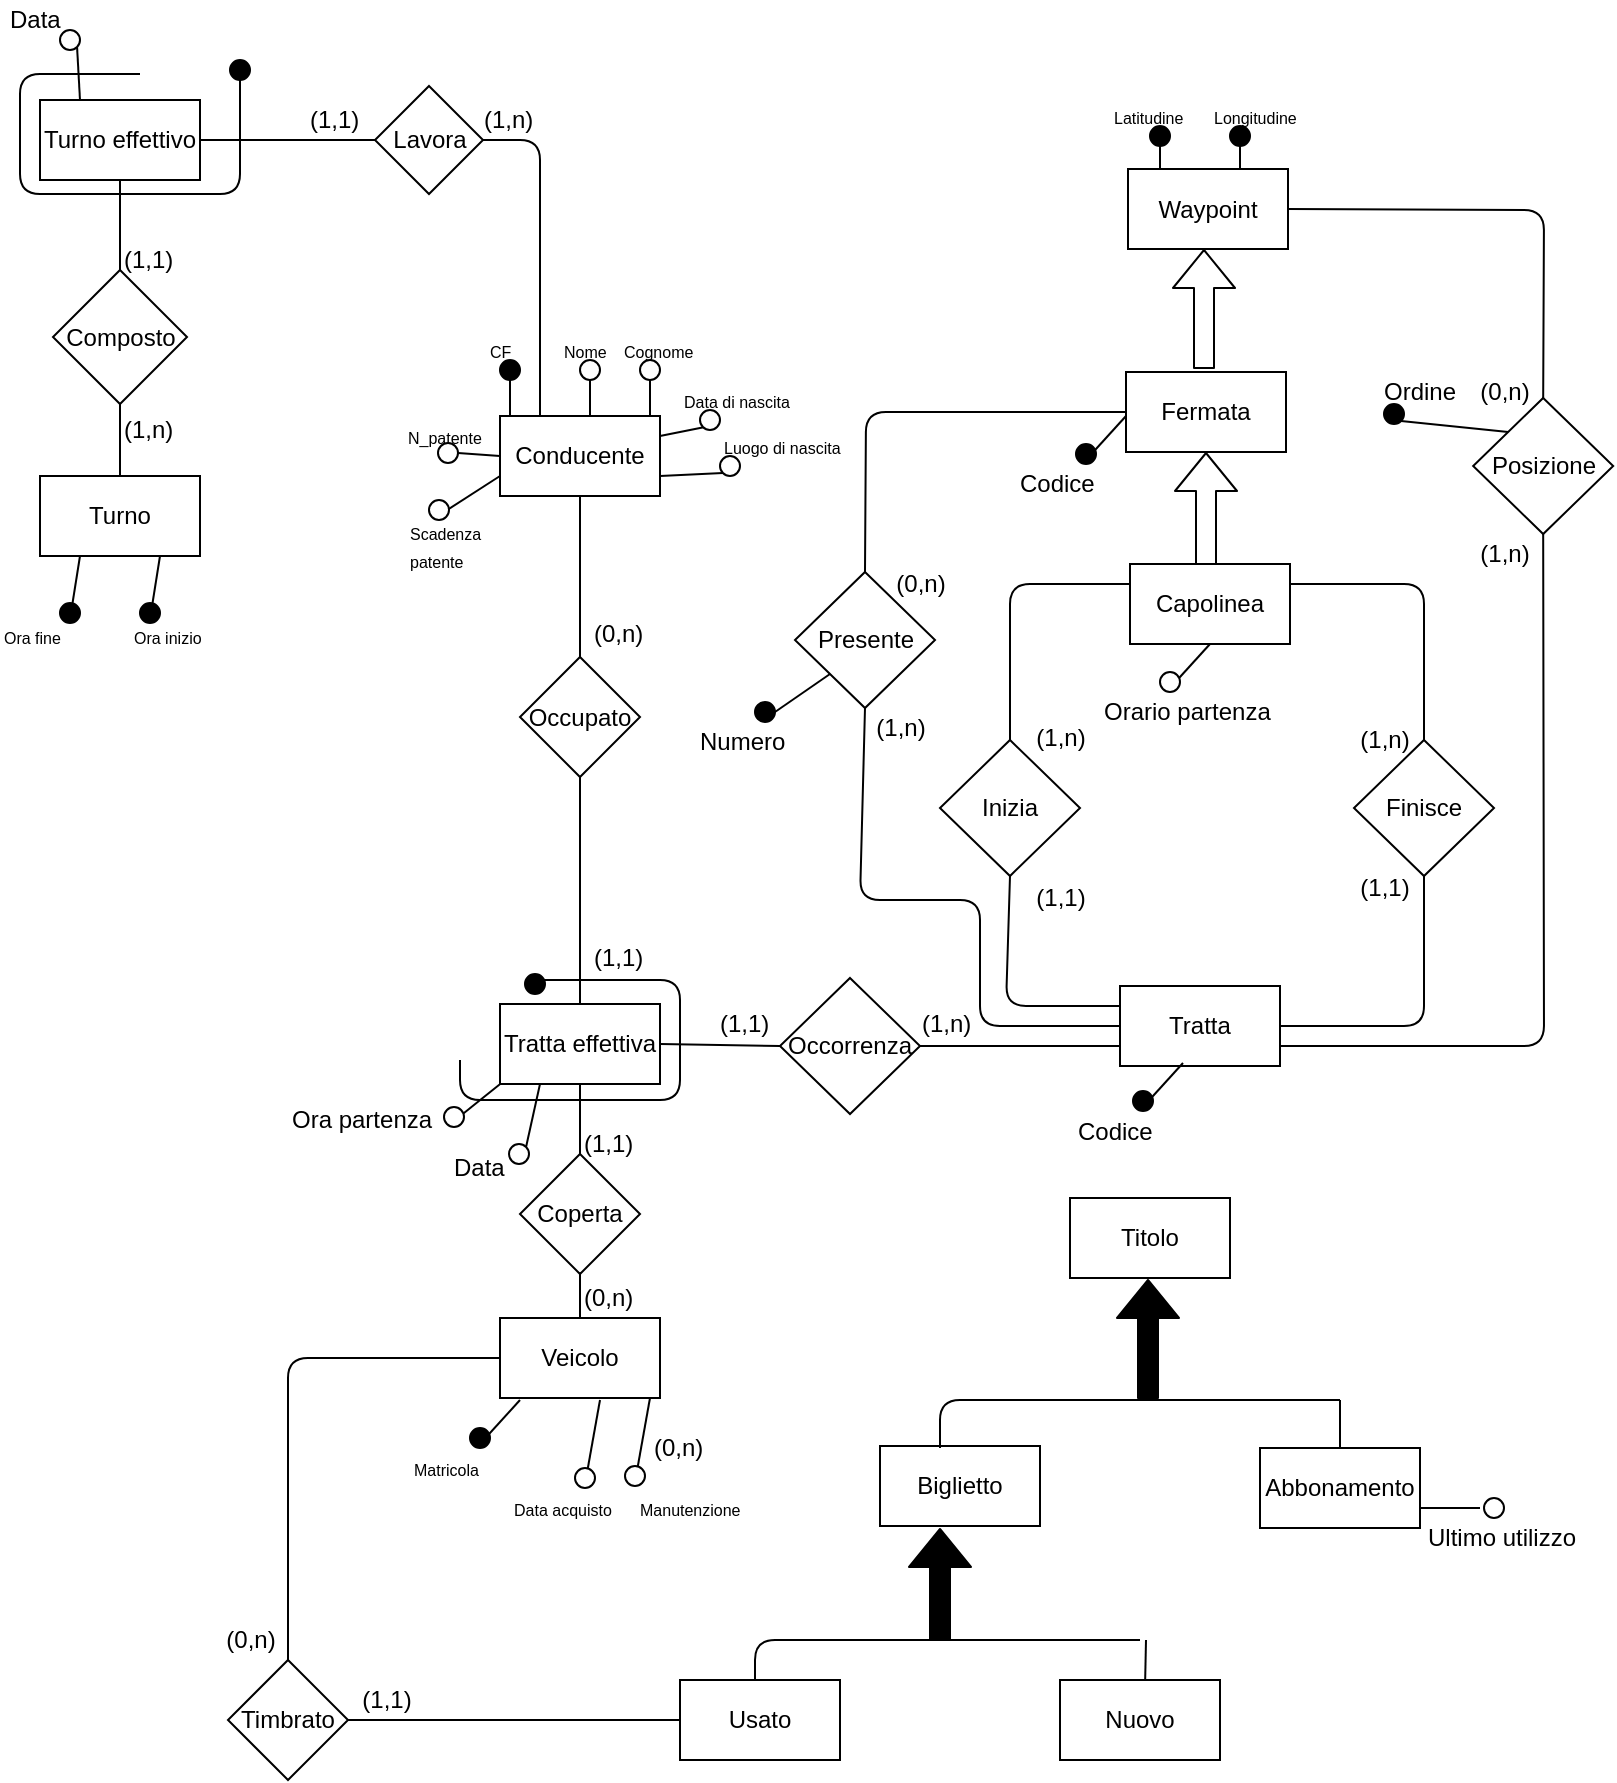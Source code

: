 <mxfile version="12.5.1"><diagram id="0vi9SnSfnyYWWIwb7_4S" name="Page-1"><mxGraphModel dx="824" dy="915" grid="1" gridSize="10" guides="1" tooltips="1" connect="1" arrows="1" fold="1" page="1" pageScale="1" pageWidth="827" pageHeight="1169" math="0" shadow="0"><root><mxCell id="0"/><mxCell id="1" parent="0"/><mxCell id="CrjioYXauiffwEOKOT3O-89" value="Occupato" style="rhombus;whiteSpace=wrap;html=1;" parent="1" vertex="1"><mxGeometry x="280" y="448.5" width="60" height="60" as="geometry"/></mxCell><mxCell id="CrjioYXauiffwEOKOT3O-91" value="" style="endArrow=none;html=1;fillColor=#000000;entryX=0.5;entryY=1;entryDx=0;entryDy=0;" parent="1" target="CrjioYXauiffwEOKOT3O-89" edge="1"><mxGeometry width="50" height="50" relative="1" as="geometry"><mxPoint x="310" y="622" as="sourcePoint"/><mxPoint x="310" y="592" as="targetPoint"/></mxGeometry></mxCell><mxCell id="CrjioYXauiffwEOKOT3O-93" value="(1,1)" style="text;html=1;resizable=0;points=[];autosize=1;align=left;verticalAlign=top;spacingTop=-4;" parent="1" vertex="1"><mxGeometry x="315" y="589" width="40" height="20" as="geometry"/></mxCell><mxCell id="CrjioYXauiffwEOKOT3O-9" value="" style="shape=flexArrow;endArrow=classic;html=1;entryX=0.5;entryY=1;entryDx=0;entryDy=0;fillColor=#FFFFFF;" parent="1" edge="1"><mxGeometry width="50" height="50" relative="1" as="geometry"><mxPoint x="623" y="406" as="sourcePoint"/><mxPoint x="623" y="346" as="targetPoint"/></mxGeometry></mxCell><mxCell id="CrjioYXauiffwEOKOT3O-29" value="Tratta" style="rounded=0;whiteSpace=wrap;html=1;" parent="1" vertex="1"><mxGeometry x="580" y="613" width="80" height="40" as="geometry"/></mxCell><mxCell id="CrjioYXauiffwEOKOT3O-33" value="" style="endArrow=none;html=1;fillColor=#000000;exitX=0.25;exitY=0;exitDx=0;exitDy=0;" parent="1" edge="1"><mxGeometry width="50" height="50" relative="1" as="geometry"><mxPoint x="600" y="211" as="sourcePoint"/><mxPoint x="600" y="191" as="targetPoint"/></mxGeometry></mxCell><mxCell id="CrjioYXauiffwEOKOT3O-17" value="Fermata" style="rounded=0;whiteSpace=wrap;html=1;" parent="1" vertex="1"><mxGeometry x="583" y="306" width="80" height="40" as="geometry"/></mxCell><mxCell id="CrjioYXauiffwEOKOT3O-36" value="" style="endArrow=none;html=1;fillColor=#000000;exitX=0.75;exitY=0;exitDx=0;exitDy=0;" parent="1" edge="1"><mxGeometry width="50" height="50" relative="1" as="geometry"><mxPoint x="640" y="211" as="sourcePoint"/><mxPoint x="640" y="191" as="targetPoint"/></mxGeometry></mxCell><mxCell id="CrjioYXauiffwEOKOT3O-37" value="&lt;font style=&quot;font-size: 8px&quot;&gt;Latitudine&lt;/font&gt;" style="text;html=1;resizable=0;points=[];autosize=1;align=left;verticalAlign=top;spacingTop=-4;" parent="1" vertex="1"><mxGeometry x="575" y="168" width="50" height="20" as="geometry"/></mxCell><mxCell id="CrjioYXauiffwEOKOT3O-38" value="" style="ellipse;whiteSpace=wrap;html=1;aspect=fixed;fillColor=#000000;" parent="1" vertex="1"><mxGeometry x="595" y="183" width="10" height="10" as="geometry"/></mxCell><mxCell id="CrjioYXauiffwEOKOT3O-42" value="&lt;font style=&quot;font-size: 8px&quot;&gt;Longitudine&lt;/font&gt;" style="text;html=1;resizable=0;points=[];autosize=1;align=left;verticalAlign=top;spacingTop=-4;" parent="1" vertex="1"><mxGeometry x="625" y="168" width="50" height="20" as="geometry"/></mxCell><mxCell id="CrjioYXauiffwEOKOT3O-43" value="" style="ellipse;whiteSpace=wrap;html=1;aspect=fixed;fillColor=#000000;" parent="1" vertex="1"><mxGeometry x="635" y="183" width="10" height="10" as="geometry"/></mxCell><mxCell id="CrjioYXauiffwEOKOT3O-74" value="Waypoint" style="rounded=0;whiteSpace=wrap;html=1;" parent="1" vertex="1"><mxGeometry x="584" y="204.5" width="80" height="40" as="geometry"/></mxCell><mxCell id="CrjioYXauiffwEOKOT3O-76" value="" style="endArrow=none;html=1;fillColor=#000000;entryX=0;entryY=0.75;entryDx=0;entryDy=0;exitX=1;exitY=0.5;exitDx=0;exitDy=0;" parent="1" source="CrjioYXauiffwEOKOT3O-77" target="CrjioYXauiffwEOKOT3O-29" edge="1"><mxGeometry width="50" height="50" relative="1" as="geometry"><mxPoint x="450" y="643" as="sourcePoint"/><mxPoint x="510" y="830" as="targetPoint"/></mxGeometry></mxCell><mxCell id="CrjioYXauiffwEOKOT3O-77" value="Occorrenza" style="rhombus;whiteSpace=wrap;html=1;" parent="1" vertex="1"><mxGeometry x="410" y="609" width="70" height="68" as="geometry"/></mxCell><mxCell id="CrjioYXauiffwEOKOT3O-78" value="Tratta effettiva" style="rounded=0;whiteSpace=wrap;html=1;" parent="1" vertex="1"><mxGeometry x="270" y="622" width="80" height="40" as="geometry"/></mxCell><mxCell id="CrjioYXauiffwEOKOT3O-80" value="" style="endArrow=none;html=1;fillColor=#000000;entryX=1;entryY=0.5;entryDx=0;entryDy=0;exitX=0;exitY=0.5;exitDx=0;exitDy=0;" parent="1" source="CrjioYXauiffwEOKOT3O-77" target="CrjioYXauiffwEOKOT3O-78" edge="1"><mxGeometry width="50" height="50" relative="1" as="geometry"><mxPoint x="280" y="880" as="sourcePoint"/><mxPoint x="330" y="830" as="targetPoint"/></mxGeometry></mxCell><mxCell id="CrjioYXauiffwEOKOT3O-81" value="(1,n)" style="text;html=1;resizable=0;points=[];autosize=1;align=left;verticalAlign=top;spacingTop=-4;" parent="1" vertex="1"><mxGeometry x="479" y="622" width="40" height="20" as="geometry"/></mxCell><mxCell id="CrjioYXauiffwEOKOT3O-82" value="(1,1)" style="text;html=1;resizable=0;points=[];autosize=1;align=left;verticalAlign=top;spacingTop=-4;" parent="1" vertex="1"><mxGeometry x="377.5" y="622" width="40" height="20" as="geometry"/></mxCell><mxCell id="CrjioYXauiffwEOKOT3O-83" value="Coperta" style="rhombus;whiteSpace=wrap;html=1;" parent="1" vertex="1"><mxGeometry x="280" y="697" width="60" height="60" as="geometry"/></mxCell><mxCell id="CrjioYXauiffwEOKOT3O-84" value="" style="endArrow=none;html=1;fillColor=#000000;entryX=0.5;entryY=1;entryDx=0;entryDy=0;exitX=0.5;exitY=0;exitDx=0;exitDy=0;" parent="1" source="CrjioYXauiffwEOKOT3O-83" target="CrjioYXauiffwEOKOT3O-78" edge="1"><mxGeometry width="50" height="50" relative="1" as="geometry"><mxPoint x="305" y="702" as="sourcePoint"/><mxPoint x="305" y="672" as="targetPoint"/></mxGeometry></mxCell><mxCell id="CrjioYXauiffwEOKOT3O-85" value="" style="endArrow=none;html=1;fillColor=#000000;entryX=0.5;entryY=1;entryDx=0;entryDy=0;exitX=0.5;exitY=0;exitDx=0;exitDy=0;" parent="1" source="CrjioYXauiffwEOKOT3O-88" target="CrjioYXauiffwEOKOT3O-83" edge="1"><mxGeometry width="50" height="50" relative="1" as="geometry"><mxPoint x="305" y="792" as="sourcePoint"/><mxPoint x="305" y="762" as="targetPoint"/></mxGeometry></mxCell><mxCell id="CrjioYXauiffwEOKOT3O-86" value="(1,1)" style="text;html=1;resizable=0;points=[];autosize=1;align=left;verticalAlign=top;spacingTop=-4;" parent="1" vertex="1"><mxGeometry x="310" y="682" width="40" height="20" as="geometry"/></mxCell><mxCell id="CrjioYXauiffwEOKOT3O-87" value="(0,n)" style="text;html=1;resizable=0;points=[];autosize=1;align=left;verticalAlign=top;spacingTop=-4;" parent="1" vertex="1"><mxGeometry x="310" y="759" width="40" height="20" as="geometry"/></mxCell><mxCell id="CrjioYXauiffwEOKOT3O-88" value="Veicolo" style="rounded=0;whiteSpace=wrap;html=1;" parent="1" vertex="1"><mxGeometry x="270" y="779" width="80" height="40" as="geometry"/></mxCell><mxCell id="CrjioYXauiffwEOKOT3O-96" value="" style="endArrow=none;html=1;fillColor=#000000;" parent="1" edge="1"><mxGeometry width="50" height="50" relative="1" as="geometry"><mxPoint x="250" y="650" as="sourcePoint"/><mxPoint x="290" y="610" as="targetPoint"/><Array as="points"><mxPoint x="250" y="670"/><mxPoint x="360" y="670"/><mxPoint x="360" y="640"/><mxPoint x="360" y="610"/></Array></mxGeometry></mxCell><mxCell id="CrjioYXauiffwEOKOT3O-97" value="" style="ellipse;whiteSpace=wrap;html=1;aspect=fixed;fillColor=#000000;" parent="1" vertex="1"><mxGeometry x="282.5" y="607" width="10" height="10" as="geometry"/></mxCell><mxCell id="CrjioYXauiffwEOKOT3O-101" value="Conducente" style="rounded=0;whiteSpace=wrap;html=1;" parent="1" vertex="1"><mxGeometry x="270" y="328" width="80" height="40" as="geometry"/></mxCell><mxCell id="CrjioYXauiffwEOKOT3O-111" value="" style="endArrow=none;html=1;fillColor=#000000;exitX=0.25;exitY=0;exitDx=0;exitDy=0;" parent="1" edge="1"><mxGeometry width="50" height="50" relative="1" as="geometry"><mxPoint x="275" y="328" as="sourcePoint"/><mxPoint x="275" y="308" as="targetPoint"/></mxGeometry></mxCell><mxCell id="CrjioYXauiffwEOKOT3O-112" value="" style="endArrow=none;html=1;fillColor=#000000;exitX=0.75;exitY=0;exitDx=0;exitDy=0;" parent="1" edge="1"><mxGeometry width="50" height="50" relative="1" as="geometry"><mxPoint x="315" y="328" as="sourcePoint"/><mxPoint x="315" y="308" as="targetPoint"/></mxGeometry></mxCell><mxCell id="CrjioYXauiffwEOKOT3O-113" value="&lt;font style=&quot;font-size: 8px&quot;&gt;CF&lt;/font&gt;" style="text;html=1;resizable=0;points=[];autosize=1;align=left;verticalAlign=top;spacingTop=-4;" parent="1" vertex="1"><mxGeometry x="262.5" y="285" width="30" height="20" as="geometry"/></mxCell><mxCell id="CrjioYXauiffwEOKOT3O-114" value="" style="ellipse;whiteSpace=wrap;html=1;aspect=fixed;fillColor=#000000;" parent="1" vertex="1"><mxGeometry x="270" y="300" width="10" height="10" as="geometry"/></mxCell><mxCell id="CrjioYXauiffwEOKOT3O-115" value="&lt;font style=&quot;font-size: 8px&quot;&gt;Nome&lt;/font&gt;" style="text;html=1;resizable=0;points=[];autosize=1;align=left;verticalAlign=top;spacingTop=-4;" parent="1" vertex="1"><mxGeometry x="300" y="285" width="40" height="20" as="geometry"/></mxCell><mxCell id="CrjioYXauiffwEOKOT3O-116" value="" style="ellipse;whiteSpace=wrap;html=1;aspect=fixed;fillColor=#FFFFFF;" parent="1" vertex="1"><mxGeometry x="310" y="300" width="10" height="10" as="geometry"/></mxCell><mxCell id="CrjioYXauiffwEOKOT3O-118" value="" style="endArrow=none;html=1;fillColor=#000000;exitX=0.75;exitY=0;exitDx=0;exitDy=0;" parent="1" edge="1"><mxGeometry width="50" height="50" relative="1" as="geometry"><mxPoint x="345" y="328" as="sourcePoint"/><mxPoint x="345" y="308" as="targetPoint"/></mxGeometry></mxCell><mxCell id="CrjioYXauiffwEOKOT3O-119" value="&lt;font style=&quot;font-size: 8px&quot;&gt;Cognome&lt;/font&gt;" style="text;html=1;resizable=0;points=[];autosize=1;align=left;verticalAlign=top;spacingTop=-4;" parent="1" vertex="1"><mxGeometry x="330" y="285" width="50" height="20" as="geometry"/></mxCell><mxCell id="CrjioYXauiffwEOKOT3O-120" value="" style="ellipse;whiteSpace=wrap;html=1;aspect=fixed;fillColor=#FFFFFF;" parent="1" vertex="1"><mxGeometry x="340" y="300" width="10" height="10" as="geometry"/></mxCell><mxCell id="CrjioYXauiffwEOKOT3O-124" value="" style="endArrow=none;html=1;fillColor=#000000;exitX=1;exitY=0.25;exitDx=0;exitDy=0;" parent="1" source="CrjioYXauiffwEOKOT3O-101" edge="1"><mxGeometry width="50" height="50" relative="1" as="geometry"><mxPoint x="375" y="353" as="sourcePoint"/><mxPoint x="375" y="333" as="targetPoint"/></mxGeometry></mxCell><mxCell id="CrjioYXauiffwEOKOT3O-125" value="&lt;font style=&quot;font-size: 8px&quot;&gt;Data di nascita&lt;/font&gt;" style="text;html=1;resizable=0;points=[];autosize=1;align=left;verticalAlign=top;spacingTop=-4;" parent="1" vertex="1"><mxGeometry x="360" y="310" width="70" height="20" as="geometry"/></mxCell><mxCell id="CrjioYXauiffwEOKOT3O-126" value="" style="ellipse;whiteSpace=wrap;html=1;aspect=fixed;fillColor=#FFFFFF;" parent="1" vertex="1"><mxGeometry x="370" y="325" width="10" height="10" as="geometry"/></mxCell><mxCell id="CrjioYXauiffwEOKOT3O-127" value="" style="endArrow=none;html=1;fillColor=#000000;exitX=1;exitY=0.75;exitDx=0;exitDy=0;entryX=0;entryY=1;entryDx=0;entryDy=0;" parent="1" source="CrjioYXauiffwEOKOT3O-101" target="CrjioYXauiffwEOKOT3O-128" edge="1"><mxGeometry width="50" height="50" relative="1" as="geometry"><mxPoint x="360" y="348" as="sourcePoint"/><mxPoint x="380" y="358" as="targetPoint"/></mxGeometry></mxCell><mxCell id="CrjioYXauiffwEOKOT3O-128" value="" style="ellipse;whiteSpace=wrap;html=1;aspect=fixed;fillColor=#FFFFFF;" parent="1" vertex="1"><mxGeometry x="380" y="348" width="10" height="10" as="geometry"/></mxCell><mxCell id="CrjioYXauiffwEOKOT3O-131" value="&lt;font style=&quot;font-size: 8px&quot;&gt;Luogo di nascita&lt;/font&gt;" style="text;html=1;resizable=0;points=[];autosize=1;align=left;verticalAlign=top;spacingTop=-4;" parent="1" vertex="1"><mxGeometry x="380" y="333" width="70" height="20" as="geometry"/></mxCell><mxCell id="CrjioYXauiffwEOKOT3O-141" value="" style="endArrow=none;html=1;fillColor=#000000;exitX=0.125;exitY=1.025;exitDx=0;exitDy=0;exitPerimeter=0;" parent="1" source="CrjioYXauiffwEOKOT3O-88" edge="1"><mxGeometry width="50" height="50" relative="1" as="geometry"><mxPoint x="260" y="862" as="sourcePoint"/><mxPoint x="260" y="842" as="targetPoint"/></mxGeometry></mxCell><mxCell id="CrjioYXauiffwEOKOT3O-142" value="&lt;font style=&quot;font-size: 8px&quot;&gt;Matricola&lt;/font&gt;" style="text;html=1;resizable=0;points=[];autosize=1;align=left;verticalAlign=top;spacingTop=-4;" parent="1" vertex="1"><mxGeometry x="225" y="844" width="50" height="20" as="geometry"/></mxCell><mxCell id="CrjioYXauiffwEOKOT3O-143" value="" style="ellipse;whiteSpace=wrap;html=1;aspect=fixed;fillColor=#000000;" parent="1" vertex="1"><mxGeometry x="255" y="834" width="10" height="10" as="geometry"/></mxCell><mxCell id="CrjioYXauiffwEOKOT3O-147" value="" style="endArrow=none;html=1;fillColor=#000000;exitX=0.625;exitY=1.025;exitDx=0;exitDy=0;exitPerimeter=0;" parent="1" source="CrjioYXauiffwEOKOT3O-88" edge="1"><mxGeometry width="50" height="50" relative="1" as="geometry"><mxPoint x="312.5" y="882" as="sourcePoint"/><mxPoint x="312.5" y="862" as="targetPoint"/></mxGeometry></mxCell><mxCell id="CrjioYXauiffwEOKOT3O-148" value="&lt;font style=&quot;font-size: 8px&quot;&gt;Data acquisto&lt;/font&gt;" style="text;html=1;resizable=0;points=[];autosize=1;align=left;verticalAlign=top;spacingTop=-4;" parent="1" vertex="1"><mxGeometry x="275" y="864" width="60" height="20" as="geometry"/></mxCell><mxCell id="CrjioYXauiffwEOKOT3O-149" value="" style="ellipse;whiteSpace=wrap;html=1;aspect=fixed;fillColor=#FFFFFF;" parent="1" vertex="1"><mxGeometry x="307.5" y="854" width="10" height="10" as="geometry"/></mxCell><mxCell id="CrjioYXauiffwEOKOT3O-150" value="" style="endArrow=none;html=1;fillColor=#000000;exitX=0.625;exitY=1.025;exitDx=0;exitDy=0;exitPerimeter=0;" parent="1" edge="1"><mxGeometry width="50" height="50" relative="1" as="geometry"><mxPoint x="345" y="819" as="sourcePoint"/><mxPoint x="337.5" y="861" as="targetPoint"/></mxGeometry></mxCell><mxCell id="CrjioYXauiffwEOKOT3O-151" value="&lt;font style=&quot;font-size: 8px&quot;&gt;Manutenzione&lt;/font&gt;" style="text;html=1;resizable=0;points=[];autosize=1;align=left;verticalAlign=top;spacingTop=-4;" parent="1" vertex="1"><mxGeometry x="337.5" y="864" width="60" height="20" as="geometry"/></mxCell><mxCell id="CrjioYXauiffwEOKOT3O-152" value="" style="ellipse;whiteSpace=wrap;html=1;aspect=fixed;fillColor=#FFFFFF;" parent="1" vertex="1"><mxGeometry x="332.5" y="853" width="10" height="10" as="geometry"/></mxCell><mxCell id="CrjioYXauiffwEOKOT3O-155" value="(0,n)" style="text;html=1;resizable=0;points=[];autosize=1;align=left;verticalAlign=top;spacingTop=-4;" parent="1" vertex="1"><mxGeometry x="345" y="834" width="40" height="20" as="geometry"/></mxCell><mxCell id="KwNr5-gFgvs7IWySjD1t-15" value="Turno" style="rounded=0;whiteSpace=wrap;html=1;" parent="1" vertex="1"><mxGeometry x="40" y="358" width="80" height="40" as="geometry"/></mxCell><mxCell id="KwNr5-gFgvs7IWySjD1t-21" value="" style="endArrow=none;html=1;fillColor=#000000;exitX=0.25;exitY=1;exitDx=0;exitDy=0;" parent="1" source="KwNr5-gFgvs7IWySjD1t-15" edge="1"><mxGeometry width="50" height="50" relative="1" as="geometry"><mxPoint x="55" y="449.5" as="sourcePoint"/><mxPoint x="55" y="429.5" as="targetPoint"/></mxGeometry></mxCell><mxCell id="KwNr5-gFgvs7IWySjD1t-22" value="" style="endArrow=none;html=1;fillColor=#000000;exitX=0.75;exitY=1;exitDx=0;exitDy=0;" parent="1" source="KwNr5-gFgvs7IWySjD1t-15" edge="1"><mxGeometry width="50" height="50" relative="1" as="geometry"><mxPoint x="95" y="449.5" as="sourcePoint"/><mxPoint x="95" y="429.5" as="targetPoint"/></mxGeometry></mxCell><mxCell id="KwNr5-gFgvs7IWySjD1t-23" value="&lt;font style=&quot;font-size: 8px&quot;&gt;Ora fine&lt;br&gt;&lt;/font&gt;" style="text;html=1;resizable=0;points=[];autosize=1;align=left;verticalAlign=top;spacingTop=-4;" parent="1" vertex="1"><mxGeometry x="20" y="428" width="40" height="20" as="geometry"/></mxCell><mxCell id="KwNr5-gFgvs7IWySjD1t-24" value="" style="ellipse;whiteSpace=wrap;html=1;aspect=fixed;fillColor=#000000;" parent="1" vertex="1"><mxGeometry x="50" y="421.5" width="10" height="10" as="geometry"/></mxCell><mxCell id="KwNr5-gFgvs7IWySjD1t-25" value="&lt;font style=&quot;font-size: 8px&quot;&gt;Ora inizio&lt;/font&gt;" style="text;html=1;resizable=0;points=[];autosize=1;align=left;verticalAlign=top;spacingTop=-4;" parent="1" vertex="1"><mxGeometry x="85" y="428" width="50" height="20" as="geometry"/></mxCell><mxCell id="KwNr5-gFgvs7IWySjD1t-26" value="" style="ellipse;whiteSpace=wrap;html=1;aspect=fixed;fillColor=#000000;" parent="1" vertex="1"><mxGeometry x="90" y="421.5" width="10" height="10" as="geometry"/></mxCell><mxCell id="KwNr5-gFgvs7IWySjD1t-27" value="Composto" style="rhombus;whiteSpace=wrap;html=1;" parent="1" vertex="1"><mxGeometry x="46.5" y="255" width="67" height="67" as="geometry"/></mxCell><mxCell id="KwNr5-gFgvs7IWySjD1t-28" value="" style="endArrow=none;html=1;entryX=0.5;entryY=0;entryDx=0;entryDy=0;exitX=0.5;exitY=1;exitDx=0;exitDy=0;" parent="1" source="KwNr5-gFgvs7IWySjD1t-27" target="KwNr5-gFgvs7IWySjD1t-15" edge="1"><mxGeometry width="50" height="50" relative="1" as="geometry"><mxPoint x="20" y="960" as="sourcePoint"/><mxPoint x="70" y="910" as="targetPoint"/></mxGeometry></mxCell><mxCell id="KwNr5-gFgvs7IWySjD1t-29" value="Turno effettivo" style="rounded=0;whiteSpace=wrap;html=1;" parent="1" vertex="1"><mxGeometry x="40" y="170" width="80" height="40" as="geometry"/></mxCell><mxCell id="KwNr5-gFgvs7IWySjD1t-30" value="" style="endArrow=none;html=1;entryX=0.5;entryY=0;entryDx=0;entryDy=0;exitX=0.5;exitY=1;exitDx=0;exitDy=0;" parent="1" source="KwNr5-gFgvs7IWySjD1t-29" target="KwNr5-gFgvs7IWySjD1t-27" edge="1"><mxGeometry width="50" height="50" relative="1" as="geometry"><mxPoint x="90" y="332" as="sourcePoint"/><mxPoint x="90" y="368" as="targetPoint"/></mxGeometry></mxCell><mxCell id="KwNr5-gFgvs7IWySjD1t-31" value="(1,n)" style="text;html=1;resizable=0;points=[];autosize=1;align=left;verticalAlign=top;spacingTop=-4;" parent="1" vertex="1"><mxGeometry x="80" y="325" width="40" height="20" as="geometry"/></mxCell><mxCell id="KwNr5-gFgvs7IWySjD1t-32" value="(1,1)" style="text;html=1;resizable=0;points=[];autosize=1;align=left;verticalAlign=top;spacingTop=-4;" parent="1" vertex="1"><mxGeometry x="80" y="240" width="40" height="20" as="geometry"/></mxCell><mxCell id="KwNr5-gFgvs7IWySjD1t-35" value="Lavora" style="rhombus;whiteSpace=wrap;html=1;" parent="1" vertex="1"><mxGeometry x="207.5" y="163" width="54" height="54" as="geometry"/></mxCell><mxCell id="KwNr5-gFgvs7IWySjD1t-36" value="" style="endArrow=none;html=1;entryX=0.25;entryY=0;entryDx=0;entryDy=0;exitX=1;exitY=0.5;exitDx=0;exitDy=0;" parent="1" source="KwNr5-gFgvs7IWySjD1t-35" target="CrjioYXauiffwEOKOT3O-101" edge="1"><mxGeometry width="50" height="50" relative="1" as="geometry"><mxPoint x="20" y="960" as="sourcePoint"/><mxPoint x="438.75" y="462" as="targetPoint"/><Array as="points"><mxPoint x="290" y="190"/></Array></mxGeometry></mxCell><mxCell id="KwNr5-gFgvs7IWySjD1t-37" value="" style="endArrow=none;html=1;entryX=1;entryY=0.5;entryDx=0;entryDy=0;exitX=0;exitY=0.5;exitDx=0;exitDy=0;" parent="1" source="KwNr5-gFgvs7IWySjD1t-35" target="KwNr5-gFgvs7IWySjD1t-29" edge="1"><mxGeometry width="50" height="50" relative="1" as="geometry"><mxPoint x="90" y="462" as="sourcePoint"/><mxPoint x="90" y="408" as="targetPoint"/></mxGeometry></mxCell><mxCell id="KwNr5-gFgvs7IWySjD1t-38" value="(1,n)" style="text;html=1;resizable=0;points=[];autosize=1;align=left;verticalAlign=top;spacingTop=-4;" parent="1" vertex="1"><mxGeometry x="260" y="170" width="40" height="20" as="geometry"/></mxCell><mxCell id="KwNr5-gFgvs7IWySjD1t-39" value="(1,1)" style="text;html=1;resizable=0;points=[];autosize=1;align=left;verticalAlign=top;spacingTop=-4;" parent="1" vertex="1"><mxGeometry x="172.5" y="170" width="40" height="20" as="geometry"/></mxCell><mxCell id="KwNr5-gFgvs7IWySjD1t-44" value="(0,n)" style="text;html=1;resizable=0;points=[];autosize=1;align=left;verticalAlign=top;spacingTop=-4;" parent="1" vertex="1"><mxGeometry x="315" y="426.5" width="40" height="20" as="geometry"/></mxCell><mxCell id="KwNr5-gFgvs7IWySjD1t-45" value="" style="endArrow=none;html=1;fillColor=#000000;" parent="1" edge="1"><mxGeometry width="50" height="50" relative="1" as="geometry"><mxPoint x="90" y="157" as="sourcePoint"/><mxPoint x="140" y="157" as="targetPoint"/><Array as="points"><mxPoint x="30" y="157"/><mxPoint x="30" y="217"/><mxPoint x="140" y="217"/><mxPoint x="140" y="187"/><mxPoint x="140" y="157"/></Array></mxGeometry></mxCell><mxCell id="KwNr5-gFgvs7IWySjD1t-46" value="" style="ellipse;whiteSpace=wrap;html=1;aspect=fixed;fillColor=#000000;" parent="1" vertex="1"><mxGeometry x="135" y="150" width="10" height="10" as="geometry"/></mxCell><mxCell id="3MlaypdXxb4_wosWSDpL-1" value="" style="endArrow=none;html=1;entryX=0.005;entryY=0.993;entryDx=0;entryDy=0;entryPerimeter=0;" parent="1" target="CrjioYXauiffwEOKOT3O-78" edge="1"><mxGeometry width="50" height="50" relative="1" as="geometry"><mxPoint x="249.5" y="678.5" as="sourcePoint"/><mxPoint x="279.5" y="678.5" as="targetPoint"/></mxGeometry></mxCell><mxCell id="3MlaypdXxb4_wosWSDpL-2" value="" style="ellipse;whiteSpace=wrap;html=1;aspect=fixed;fillColor=#FFFFFF;" parent="1" vertex="1"><mxGeometry x="242" y="673.5" width="10" height="10" as="geometry"/></mxCell><mxCell id="3MlaypdXxb4_wosWSDpL-3" value="" style="endArrow=none;html=1;entryX=0.25;entryY=1;entryDx=0;entryDy=0;exitX=1;exitY=0;exitDx=0;exitDy=0;" parent="1" source="3MlaypdXxb4_wosWSDpL-4" target="CrjioYXauiffwEOKOT3O-78" edge="1"><mxGeometry width="50" height="50" relative="1" as="geometry"><mxPoint x="259.5" y="688.5" as="sourcePoint"/><mxPoint x="279.5" y="698.5" as="targetPoint"/></mxGeometry></mxCell><mxCell id="3MlaypdXxb4_wosWSDpL-4" value="" style="ellipse;whiteSpace=wrap;html=1;aspect=fixed;fillColor=#FFFFFF;" parent="1" vertex="1"><mxGeometry x="274.5" y="692" width="10" height="10" as="geometry"/></mxCell><mxCell id="3MlaypdXxb4_wosWSDpL-5" value="Ora partenza" style="text;html=1;resizable=0;points=[];autosize=1;align=left;verticalAlign=top;spacingTop=-4;" parent="1" vertex="1"><mxGeometry x="164" y="669.5" width="90" height="20" as="geometry"/></mxCell><mxCell id="3MlaypdXxb4_wosWSDpL-6" value="Data" style="text;html=1;resizable=0;points=[];autosize=1;align=left;verticalAlign=top;spacingTop=-4;" parent="1" vertex="1"><mxGeometry x="244.5" y="693.5" width="40" height="20" as="geometry"/></mxCell><mxCell id="3MlaypdXxb4_wosWSDpL-9" value="" style="endArrow=none;html=1;entryX=0.25;entryY=0;entryDx=0;entryDy=0;exitX=1;exitY=1;exitDx=0;exitDy=0;" parent="1" source="3MlaypdXxb4_wosWSDpL-10" target="KwNr5-gFgvs7IWySjD1t-29" edge="1"><mxGeometry width="50" height="50" relative="1" as="geometry"><mxPoint x="27.5" y="195" as="sourcePoint"/><mxPoint x="47.5" y="205" as="targetPoint"/></mxGeometry></mxCell><mxCell id="3MlaypdXxb4_wosWSDpL-10" value="" style="ellipse;whiteSpace=wrap;html=1;aspect=fixed;fillColor=#FFFFFF;" parent="1" vertex="1"><mxGeometry x="50" y="135" width="10" height="10" as="geometry"/></mxCell><mxCell id="3MlaypdXxb4_wosWSDpL-12" value="Data" style="text;html=1;resizable=0;points=[];autosize=1;align=left;verticalAlign=top;spacingTop=-4;" parent="1" vertex="1"><mxGeometry x="22.5" y="120" width="40" height="20" as="geometry"/></mxCell><mxCell id="3caq57SecOcCXHf-tIgn-8" value="" style="endArrow=none;html=1;fillColor=#000000;exitX=0;exitY=0.5;exitDx=0;exitDy=0;entryX=1;entryY=0.5;entryDx=0;entryDy=0;" parent="1" source="CrjioYXauiffwEOKOT3O-101" target="3caq57SecOcCXHf-tIgn-9" edge="1"><mxGeometry width="50" height="50" relative="1" as="geometry"><mxPoint x="241.035" y="374" as="sourcePoint"/><mxPoint x="220" y="350" as="targetPoint"/></mxGeometry></mxCell><mxCell id="3caq57SecOcCXHf-tIgn-9" value="" style="ellipse;whiteSpace=wrap;html=1;aspect=fixed;fillColor=#FFFFFF;" parent="1" vertex="1"><mxGeometry x="239" y="341.5" width="10" height="10" as="geometry"/></mxCell><mxCell id="3caq57SecOcCXHf-tIgn-10" value="&lt;font style=&quot;font-size: 8px&quot;&gt;N_patente&lt;/font&gt;" style="text;html=1;resizable=0;points=[];autosize=1;align=left;verticalAlign=top;spacingTop=-4;" parent="1" vertex="1"><mxGeometry x="221.5" y="328" width="50" height="20" as="geometry"/></mxCell><mxCell id="3caq57SecOcCXHf-tIgn-11" value="" style="endArrow=none;html=1;fillColor=#000000;exitX=0;exitY=0.75;exitDx=0;exitDy=0;" parent="1" source="CrjioYXauiffwEOKOT3O-101" edge="1"><mxGeometry width="50" height="50" relative="1" as="geometry"><mxPoint x="240.5" y="345" as="sourcePoint"/><mxPoint x="240.5" y="377" as="targetPoint"/></mxGeometry></mxCell><mxCell id="3caq57SecOcCXHf-tIgn-12" value="" style="ellipse;whiteSpace=wrap;html=1;aspect=fixed;fillColor=#FFFFFF;" parent="1" vertex="1"><mxGeometry x="234.5" y="370" width="10" height="10" as="geometry"/></mxCell><mxCell id="3caq57SecOcCXHf-tIgn-13" value="&lt;div&gt;&lt;font style=&quot;font-size: 8px&quot;&gt;Scadenza&lt;/font&gt;&lt;/div&gt;&lt;div&gt;&lt;font style=&quot;font-size: 8px&quot;&gt;patente&lt;/font&gt;&lt;/div&gt;" style="text;html=1;resizable=0;points=[];autosize=1;align=left;verticalAlign=top;spacingTop=-4;" parent="1" vertex="1"><mxGeometry x="223" y="376" width="50" height="30" as="geometry"/></mxCell><mxCell id="3caq57SecOcCXHf-tIgn-16" value="" style="endArrow=none;html=1;fillColor=#000000;entryX=0.5;entryY=1;entryDx=0;entryDy=0;" parent="1" source="CrjioYXauiffwEOKOT3O-89" target="CrjioYXauiffwEOKOT3O-101" edge="1"><mxGeometry width="50" height="50" relative="1" as="geometry"><mxPoint x="320" y="632" as="sourcePoint"/><mxPoint x="317.5" y="518.5" as="targetPoint"/></mxGeometry></mxCell><mxCell id="3W52M1sg0f9MiyfXWEoi-6" value="Capolinea" style="rounded=0;whiteSpace=wrap;html=1;" parent="1" vertex="1"><mxGeometry x="585" y="402" width="80" height="40" as="geometry"/></mxCell><mxCell id="3W52M1sg0f9MiyfXWEoi-8" value="" style="shape=flexArrow;endArrow=classic;html=1;entryX=0.5;entryY=1;entryDx=0;entryDy=0;fillColor=#FFFFFF;" parent="1" edge="1"><mxGeometry width="50" height="50" relative="1" as="geometry"><mxPoint x="622" y="304.5" as="sourcePoint"/><mxPoint x="622" y="244.5" as="targetPoint"/></mxGeometry></mxCell><mxCell id="3W52M1sg0f9MiyfXWEoi-11" value="Finisce" style="rhombus;whiteSpace=wrap;html=1;" parent="1" vertex="1"><mxGeometry x="697" y="490" width="70" height="68" as="geometry"/></mxCell><mxCell id="3W52M1sg0f9MiyfXWEoi-12" value="Inizia" style="rhombus;whiteSpace=wrap;html=1;" parent="1" vertex="1"><mxGeometry x="490" y="490" width="70" height="68" as="geometry"/></mxCell><mxCell id="3W52M1sg0f9MiyfXWEoi-14" value="" style="endArrow=none;html=1;fillColor=#FFFFFF;entryX=0;entryY=0.25;entryDx=0;entryDy=0;exitX=0.5;exitY=1;exitDx=0;exitDy=0;" parent="1" source="3W52M1sg0f9MiyfXWEoi-12" target="CrjioYXauiffwEOKOT3O-29" edge="1"><mxGeometry width="50" height="50" relative="1" as="geometry"><mxPoint x="20" y="1160" as="sourcePoint"/><mxPoint x="70" y="1110" as="targetPoint"/><Array as="points"><mxPoint x="523" y="623"/></Array></mxGeometry></mxCell><mxCell id="3W52M1sg0f9MiyfXWEoi-15" value="" style="endArrow=none;html=1;fillColor=#FFFFFF;entryX=1;entryY=0.5;entryDx=0;entryDy=0;exitX=0.5;exitY=1;exitDx=0;exitDy=0;" parent="1" source="3W52M1sg0f9MiyfXWEoi-11" target="CrjioYXauiffwEOKOT3O-29" edge="1"><mxGeometry width="50" height="50" relative="1" as="geometry"><mxPoint x="532.7" y="569.768" as="sourcePoint"/><mxPoint x="590" y="633" as="targetPoint"/><Array as="points"><mxPoint x="732" y="633"/></Array></mxGeometry></mxCell><mxCell id="3W52M1sg0f9MiyfXWEoi-16" value="" style="endArrow=none;html=1;fillColor=#FFFFFF;entryX=0.5;entryY=0;entryDx=0;entryDy=0;exitX=1;exitY=0.25;exitDx=0;exitDy=0;" parent="1" source="3W52M1sg0f9MiyfXWEoi-6" target="3W52M1sg0f9MiyfXWEoi-11" edge="1"><mxGeometry width="50" height="50" relative="1" as="geometry"><mxPoint x="742" y="568" as="sourcePoint"/><mxPoint x="670" y="643" as="targetPoint"/><Array as="points"><mxPoint x="732" y="412"/></Array></mxGeometry></mxCell><mxCell id="3W52M1sg0f9MiyfXWEoi-17" value="" style="endArrow=none;html=1;fillColor=#FFFFFF;entryX=0.5;entryY=0;entryDx=0;entryDy=0;exitX=0;exitY=0.25;exitDx=0;exitDy=0;" parent="1" source="3W52M1sg0f9MiyfXWEoi-6" target="3W52M1sg0f9MiyfXWEoi-12" edge="1"><mxGeometry width="50" height="50" relative="1" as="geometry"><mxPoint x="675" y="422" as="sourcePoint"/><mxPoint x="742" y="500" as="targetPoint"/><Array as="points"><mxPoint x="525" y="412"/></Array></mxGeometry></mxCell><mxCell id="3W52M1sg0f9MiyfXWEoi-18" value="(1,1)" style="text;html=1;align=center;verticalAlign=middle;resizable=0;points=[];;autosize=1;direction=south;" parent="1" vertex="1"><mxGeometry x="540" y="549" width="20" height="40" as="geometry"/></mxCell><mxCell id="3W52M1sg0f9MiyfXWEoi-19" value="(1,1)" style="text;html=1;align=center;verticalAlign=middle;resizable=0;points=[];;autosize=1;direction=south;" parent="1" vertex="1"><mxGeometry x="702" y="544" width="20" height="40" as="geometry"/></mxCell><mxCell id="3W52M1sg0f9MiyfXWEoi-20" value="(1,n)" style="text;html=1;align=center;verticalAlign=middle;resizable=0;points=[];;autosize=1;direction=south;" parent="1" vertex="1"><mxGeometry x="530" y="478.5" width="40" height="20" as="geometry"/></mxCell><mxCell id="3W52M1sg0f9MiyfXWEoi-21" value="(1,n)" style="text;html=1;align=center;verticalAlign=middle;resizable=0;points=[];;autosize=1;direction=south;" parent="1" vertex="1"><mxGeometry x="692" y="480" width="40" height="20" as="geometry"/></mxCell><mxCell id="3W52M1sg0f9MiyfXWEoi-22" value="Titolo" style="rounded=0;whiteSpace=wrap;html=1;" parent="1" vertex="1"><mxGeometry x="555" y="719" width="80" height="40" as="geometry"/></mxCell><mxCell id="3W52M1sg0f9MiyfXWEoi-23" value="Abbonamento" style="rounded=0;whiteSpace=wrap;html=1;" parent="1" vertex="1"><mxGeometry x="650" y="844" width="80" height="40" as="geometry"/></mxCell><mxCell id="3W52M1sg0f9MiyfXWEoi-24" value="Biglietto" style="rounded=0;whiteSpace=wrap;html=1;" parent="1" vertex="1"><mxGeometry x="460" y="843" width="80" height="40" as="geometry"/></mxCell><mxCell id="3W52M1sg0f9MiyfXWEoi-25" value="" style="shape=flexArrow;endArrow=classic;html=1;entryX=0.5;entryY=1;entryDx=0;entryDy=0;fillColor=#000000;" parent="1" edge="1"><mxGeometry width="50" height="50" relative="1" as="geometry"><mxPoint x="594" y="819.5" as="sourcePoint"/><mxPoint x="594" y="759.5" as="targetPoint"/></mxGeometry></mxCell><mxCell id="3W52M1sg0f9MiyfXWEoi-26" value="" style="endArrow=none;html=1;fillColor=#FFFFFF;entryX=0.5;entryY=0;entryDx=0;entryDy=0;" parent="1" edge="1"><mxGeometry width="50" height="50" relative="1" as="geometry"><mxPoint x="690" y="820" as="sourcePoint"/><mxPoint x="490" y="844" as="targetPoint"/><Array as="points"><mxPoint x="520" y="820"/><mxPoint x="490" y="820"/></Array></mxGeometry></mxCell><mxCell id="3W52M1sg0f9MiyfXWEoi-28" value="" style="endArrow=none;html=1;fillColor=#000000;exitX=0.5;exitY=0;exitDx=0;exitDy=0;" parent="1" source="3W52M1sg0f9MiyfXWEoi-23" edge="1"><mxGeometry width="50" height="50" relative="1" as="geometry"><mxPoint x="692" y="809" as="sourcePoint"/><mxPoint x="690" y="820" as="targetPoint"/></mxGeometry></mxCell><mxCell id="3W52M1sg0f9MiyfXWEoi-29" value="" style="shape=flexArrow;endArrow=classic;html=1;entryX=0.5;entryY=1;entryDx=0;entryDy=0;fillColor=#000000;" parent="1" edge="1"><mxGeometry width="50" height="50" relative="1" as="geometry"><mxPoint x="490" y="940" as="sourcePoint"/><mxPoint x="490" y="884.0" as="targetPoint"/></mxGeometry></mxCell><mxCell id="3W52M1sg0f9MiyfXWEoi-30" value="" style="endArrow=none;html=1;fillColor=#FFFFFF;entryX=0.5;entryY=0;entryDx=0;entryDy=0;" parent="1" edge="1"><mxGeometry width="50" height="50" relative="1" as="geometry"><mxPoint x="590" y="940" as="sourcePoint"/><mxPoint x="397.5" y="964" as="targetPoint"/><Array as="points"><mxPoint x="427.5" y="940"/><mxPoint x="397.5" y="940"/></Array></mxGeometry></mxCell><mxCell id="3W52M1sg0f9MiyfXWEoi-31" value="" style="endArrow=none;html=1;fillColor=#000000;exitX=0.5;exitY=0;exitDx=0;exitDy=0;" parent="1" edge="1"><mxGeometry width="50" height="50" relative="1" as="geometry"><mxPoint x="592.5" y="964" as="sourcePoint"/><mxPoint x="593" y="940" as="targetPoint"/></mxGeometry></mxCell><mxCell id="3W52M1sg0f9MiyfXWEoi-32" value="Nuovo" style="rounded=0;whiteSpace=wrap;html=1;" parent="1" vertex="1"><mxGeometry x="550" y="960" width="80" height="40" as="geometry"/></mxCell><mxCell id="3W52M1sg0f9MiyfXWEoi-33" value="Usato" style="rounded=0;whiteSpace=wrap;html=1;" parent="1" vertex="1"><mxGeometry x="360" y="960" width="80" height="40" as="geometry"/></mxCell><mxCell id="3W52M1sg0f9MiyfXWEoi-34" value="Timbrato" style="rhombus;whiteSpace=wrap;html=1;" parent="1" vertex="1"><mxGeometry x="134" y="950" width="60" height="60" as="geometry"/></mxCell><mxCell id="3W52M1sg0f9MiyfXWEoi-36" value="" style="endArrow=none;html=1;fillColor=#000000;entryX=0.5;entryY=0;entryDx=0;entryDy=0;exitX=0;exitY=0.5;exitDx=0;exitDy=0;" parent="1" source="CrjioYXauiffwEOKOT3O-88" target="3W52M1sg0f9MiyfXWEoi-34" edge="1"><mxGeometry width="50" height="50" relative="1" as="geometry"><mxPoint x="20" y="1140" as="sourcePoint"/><mxPoint x="70" y="1090" as="targetPoint"/><Array as="points"><mxPoint x="164" y="799"/></Array></mxGeometry></mxCell><mxCell id="7wkmlRYFJe4aeI7PrJxo-1" value="" style="endArrow=none;html=1;entryX=0;entryY=0.5;entryDx=0;entryDy=0;exitX=1;exitY=0.5;exitDx=0;exitDy=0;" parent="1" source="3W52M1sg0f9MiyfXWEoi-34" target="3W52M1sg0f9MiyfXWEoi-33" edge="1"><mxGeometry width="50" height="50" relative="1" as="geometry"><mxPoint x="20" y="1070" as="sourcePoint"/><mxPoint x="70" y="1020" as="targetPoint"/></mxGeometry></mxCell><mxCell id="7wkmlRYFJe4aeI7PrJxo-2" value="(1,1)" style="text;html=1;align=center;verticalAlign=middle;resizable=0;points=[];;autosize=1;" parent="1" vertex="1"><mxGeometry x="192.5" y="960" width="40" height="20" as="geometry"/></mxCell><mxCell id="7wkmlRYFJe4aeI7PrJxo-3" value="(0,n)" style="text;html=1;align=center;verticalAlign=middle;resizable=0;points=[];;autosize=1;" parent="1" vertex="1"><mxGeometry x="125" y="930" width="40" height="20" as="geometry"/></mxCell><mxCell id="7wkmlRYFJe4aeI7PrJxo-4" value="" style="endArrow=none;html=1;entryX=1;entryY=0.75;entryDx=0;entryDy=0;" parent="1" target="3W52M1sg0f9MiyfXWEoi-23" edge="1"><mxGeometry width="50" height="50" relative="1" as="geometry"><mxPoint x="760" y="874" as="sourcePoint"/><mxPoint x="70" y="1030" as="targetPoint"/></mxGeometry></mxCell><mxCell id="7wkmlRYFJe4aeI7PrJxo-5" value="Ultimo utilizzo" style="text;html=1;resizable=0;points=[];autosize=1;align=left;verticalAlign=top;spacingTop=-4;fillColor=#FFFFFF;" parent="1" vertex="1"><mxGeometry x="732" y="879" width="80" height="20" as="geometry"/></mxCell><mxCell id="7wkmlRYFJe4aeI7PrJxo-6" value="" style="ellipse;whiteSpace=wrap;html=1;aspect=fixed;fillColor=#FFFFFF;" parent="1" vertex="1"><mxGeometry x="762" y="869" width="10" height="10" as="geometry"/></mxCell><mxCell id="7wkmlRYFJe4aeI7PrJxo-11" value="" style="endArrow=none;html=1;fillColor=#000000;exitX=0.125;exitY=1.025;exitDx=0;exitDy=0;exitPerimeter=0;" parent="1" edge="1"><mxGeometry width="50" height="50" relative="1" as="geometry"><mxPoint x="611.5" y="651.5" as="sourcePoint"/><mxPoint x="591.5" y="673.5" as="targetPoint"/></mxGeometry></mxCell><mxCell id="7wkmlRYFJe4aeI7PrJxo-12" value="Codice" style="text;html=1;resizable=0;points=[];autosize=1;align=left;verticalAlign=top;spacingTop=-4;" parent="1" vertex="1"><mxGeometry x="556.5" y="675.5" width="50" height="20" as="geometry"/></mxCell><mxCell id="7wkmlRYFJe4aeI7PrJxo-13" value="" style="ellipse;whiteSpace=wrap;html=1;aspect=fixed;fillColor=#000000;" parent="1" vertex="1"><mxGeometry x="586.5" y="665.5" width="10" height="10" as="geometry"/></mxCell><mxCell id="MbkEp6Nbuk8buGzq4agf-1" value="" style="endArrow=none;html=1;fillColor=#000000;exitX=0.125;exitY=1.025;exitDx=0;exitDy=0;exitPerimeter=0;" parent="1" edge="1"><mxGeometry width="50" height="50" relative="1" as="geometry"><mxPoint x="625" y="442.0" as="sourcePoint"/><mxPoint x="605" y="464" as="targetPoint"/></mxGeometry></mxCell><mxCell id="MbkEp6Nbuk8buGzq4agf-2" value="Orario partenza" style="text;html=1;resizable=0;points=[];autosize=1;align=left;verticalAlign=top;spacingTop=-4;" parent="1" vertex="1"><mxGeometry x="570" y="466" width="100" height="20" as="geometry"/></mxCell><mxCell id="MbkEp6Nbuk8buGzq4agf-3" value="" style="ellipse;whiteSpace=wrap;html=1;aspect=fixed;fillColor=#FFFFFF;" parent="1" vertex="1"><mxGeometry x="600" y="456" width="10" height="10" as="geometry"/></mxCell><mxCell id="FcC01m_UmY9ALcORSA_J-8" value="" style="endArrow=none;html=1;fillColor=#000000;exitX=0.125;exitY=1.025;exitDx=0;exitDy=0;exitPerimeter=0;" edge="1" parent="1"><mxGeometry width="50" height="50" relative="1" as="geometry"><mxPoint x="583" y="328.0" as="sourcePoint"/><mxPoint x="563" y="350" as="targetPoint"/></mxGeometry></mxCell><mxCell id="FcC01m_UmY9ALcORSA_J-9" value="Codice" style="text;html=1;resizable=0;points=[];autosize=1;align=left;verticalAlign=top;spacingTop=-4;" vertex="1" parent="1"><mxGeometry x="528" y="352" width="50" height="20" as="geometry"/></mxCell><mxCell id="FcC01m_UmY9ALcORSA_J-10" value="" style="ellipse;whiteSpace=wrap;html=1;aspect=fixed;fillColor=#000000;" vertex="1" parent="1"><mxGeometry x="558" y="342" width="10" height="10" as="geometry"/></mxCell><mxCell id="FcC01m_UmY9ALcORSA_J-11" value="" style="endArrow=none;html=1;entryX=0.5;entryY=1;entryDx=0;entryDy=0;exitX=0;exitY=0.5;exitDx=0;exitDy=0;" edge="1" parent="1" source="CrjioYXauiffwEOKOT3O-29" target="FcC01m_UmY9ALcORSA_J-12"><mxGeometry width="50" height="50" relative="1" as="geometry"><mxPoint x="390" y="536" as="sourcePoint"/><mxPoint x="440" y="486" as="targetPoint"/><Array as="points"><mxPoint x="510" y="633"/><mxPoint x="510" y="570"/><mxPoint x="450" y="570"/></Array></mxGeometry></mxCell><mxCell id="FcC01m_UmY9ALcORSA_J-12" value="Presente" style="rhombus;whiteSpace=wrap;html=1;" vertex="1" parent="1"><mxGeometry x="417.5" y="406" width="70" height="68" as="geometry"/></mxCell><mxCell id="FcC01m_UmY9ALcORSA_J-13" value="" style="endArrow=none;html=1;entryX=0;entryY=0.5;entryDx=0;entryDy=0;exitX=0.5;exitY=0;exitDx=0;exitDy=0;" edge="1" parent="1" source="FcC01m_UmY9ALcORSA_J-12" target="CrjioYXauiffwEOKOT3O-17"><mxGeometry width="50" height="50" relative="1" as="geometry"><mxPoint x="417.5" y="410.5" as="sourcePoint"/><mxPoint x="467.5" y="360.5" as="targetPoint"/><Array as="points"><mxPoint x="453" y="326"/></Array></mxGeometry></mxCell><mxCell id="FcC01m_UmY9ALcORSA_J-14" value="" style="ellipse;whiteSpace=wrap;html=1;aspect=fixed;fillColor=#000000;" vertex="1" parent="1"><mxGeometry x="712.0" y="322" width="10" height="10" as="geometry"/></mxCell><mxCell id="FcC01m_UmY9ALcORSA_J-15" value="Ordine" style="text;html=1;resizable=0;points=[];autosize=1;align=left;verticalAlign=top;spacingTop=-4;" vertex="1" parent="1"><mxGeometry x="710.0" y="306" width="50" height="20" as="geometry"/></mxCell><mxCell id="FcC01m_UmY9ALcORSA_J-16" value="" style="endArrow=none;html=1;exitX=1;exitY=0.75;exitDx=0;exitDy=0;entryX=0.5;entryY=1;entryDx=0;entryDy=0;" edge="1" parent="1" source="CrjioYXauiffwEOKOT3O-29" target="FcC01m_UmY9ALcORSA_J-17"><mxGeometry width="50" height="50" relative="1" as="geometry"><mxPoint x="736.59" y="444.5" as="sourcePoint"/><mxPoint x="786.59" y="394.5" as="targetPoint"/><Array as="points"><mxPoint x="792" y="643"/></Array></mxGeometry></mxCell><mxCell id="FcC01m_UmY9ALcORSA_J-17" value="Posizione" style="rhombus;whiteSpace=wrap;html=1;" vertex="1" parent="1"><mxGeometry x="756.59" y="319" width="70" height="68" as="geometry"/></mxCell><mxCell id="FcC01m_UmY9ALcORSA_J-18" value="" style="endArrow=none;html=1;exitX=0.5;exitY=0;exitDx=0;exitDy=0;entryX=1;entryY=0.5;entryDx=0;entryDy=0;" edge="1" parent="1" source="FcC01m_UmY9ALcORSA_J-17" target="CrjioYXauiffwEOKOT3O-74"><mxGeometry width="50" height="50" relative="1" as="geometry"><mxPoint x="764.09" y="319" as="sourcePoint"/><mxPoint x="814.09" y="269" as="targetPoint"/><Array as="points"><mxPoint x="792" y="225"/></Array></mxGeometry></mxCell><mxCell id="FcC01m_UmY9ALcORSA_J-19" value="" style="ellipse;whiteSpace=wrap;html=1;aspect=fixed;fillColor=#000000;" vertex="1" parent="1"><mxGeometry x="397.5" y="471" width="10" height="10" as="geometry"/></mxCell><mxCell id="FcC01m_UmY9ALcORSA_J-20" value="Numero" style="text;html=1;resizable=0;points=[];autosize=1;align=left;verticalAlign=top;spacingTop=-4;" vertex="1" parent="1"><mxGeometry x="367.5" y="481" width="60" height="20" as="geometry"/></mxCell><mxCell id="FcC01m_UmY9ALcORSA_J-21" value="" style="endArrow=none;html=1;entryX=0;entryY=1;entryDx=0;entryDy=0;exitX=1;exitY=0.5;exitDx=0;exitDy=0;" edge="1" parent="1" source="FcC01m_UmY9ALcORSA_J-19" target="FcC01m_UmY9ALcORSA_J-12"><mxGeometry width="50" height="50" relative="1" as="geometry"><mxPoint x="590" y="643" as="sourcePoint"/><mxPoint x="455" y="488.5" as="targetPoint"/></mxGeometry></mxCell><mxCell id="FcC01m_UmY9ALcORSA_J-22" value="" style="endArrow=none;html=1;exitX=0;exitY=0;exitDx=0;exitDy=0;entryX=1;entryY=1;entryDx=0;entryDy=0;" edge="1" parent="1" source="FcC01m_UmY9ALcORSA_J-17" target="FcC01m_UmY9ALcORSA_J-14"><mxGeometry width="50" height="50" relative="1" as="geometry"><mxPoint x="774.09" y="329.0" as="sourcePoint"/><mxPoint x="824.09" y="279" as="targetPoint"/></mxGeometry></mxCell><mxCell id="FcC01m_UmY9ALcORSA_J-23" value="(0,n)" style="text;html=1;align=center;verticalAlign=middle;resizable=0;points=[];autosize=1;" vertex="1" parent="1"><mxGeometry x="752" y="306" width="40" height="20" as="geometry"/></mxCell><mxCell id="FcC01m_UmY9ALcORSA_J-24" value="(1,n)" style="text;html=1;align=center;verticalAlign=middle;resizable=0;points=[];autosize=1;" vertex="1" parent="1"><mxGeometry x="752" y="387" width="40" height="20" as="geometry"/></mxCell><mxCell id="FcC01m_UmY9ALcORSA_J-25" value="(0,n)" style="text;html=1;align=center;verticalAlign=middle;resizable=0;points=[];autosize=1;" vertex="1" parent="1"><mxGeometry x="460" y="401.5" width="40" height="20" as="geometry"/></mxCell><mxCell id="FcC01m_UmY9ALcORSA_J-26" value="(1,n)" style="text;html=1;align=center;verticalAlign=middle;resizable=0;points=[];autosize=1;" vertex="1" parent="1"><mxGeometry x="450" y="474" width="40" height="20" as="geometry"/></mxCell></root></mxGraphModel></diagram></mxfile>